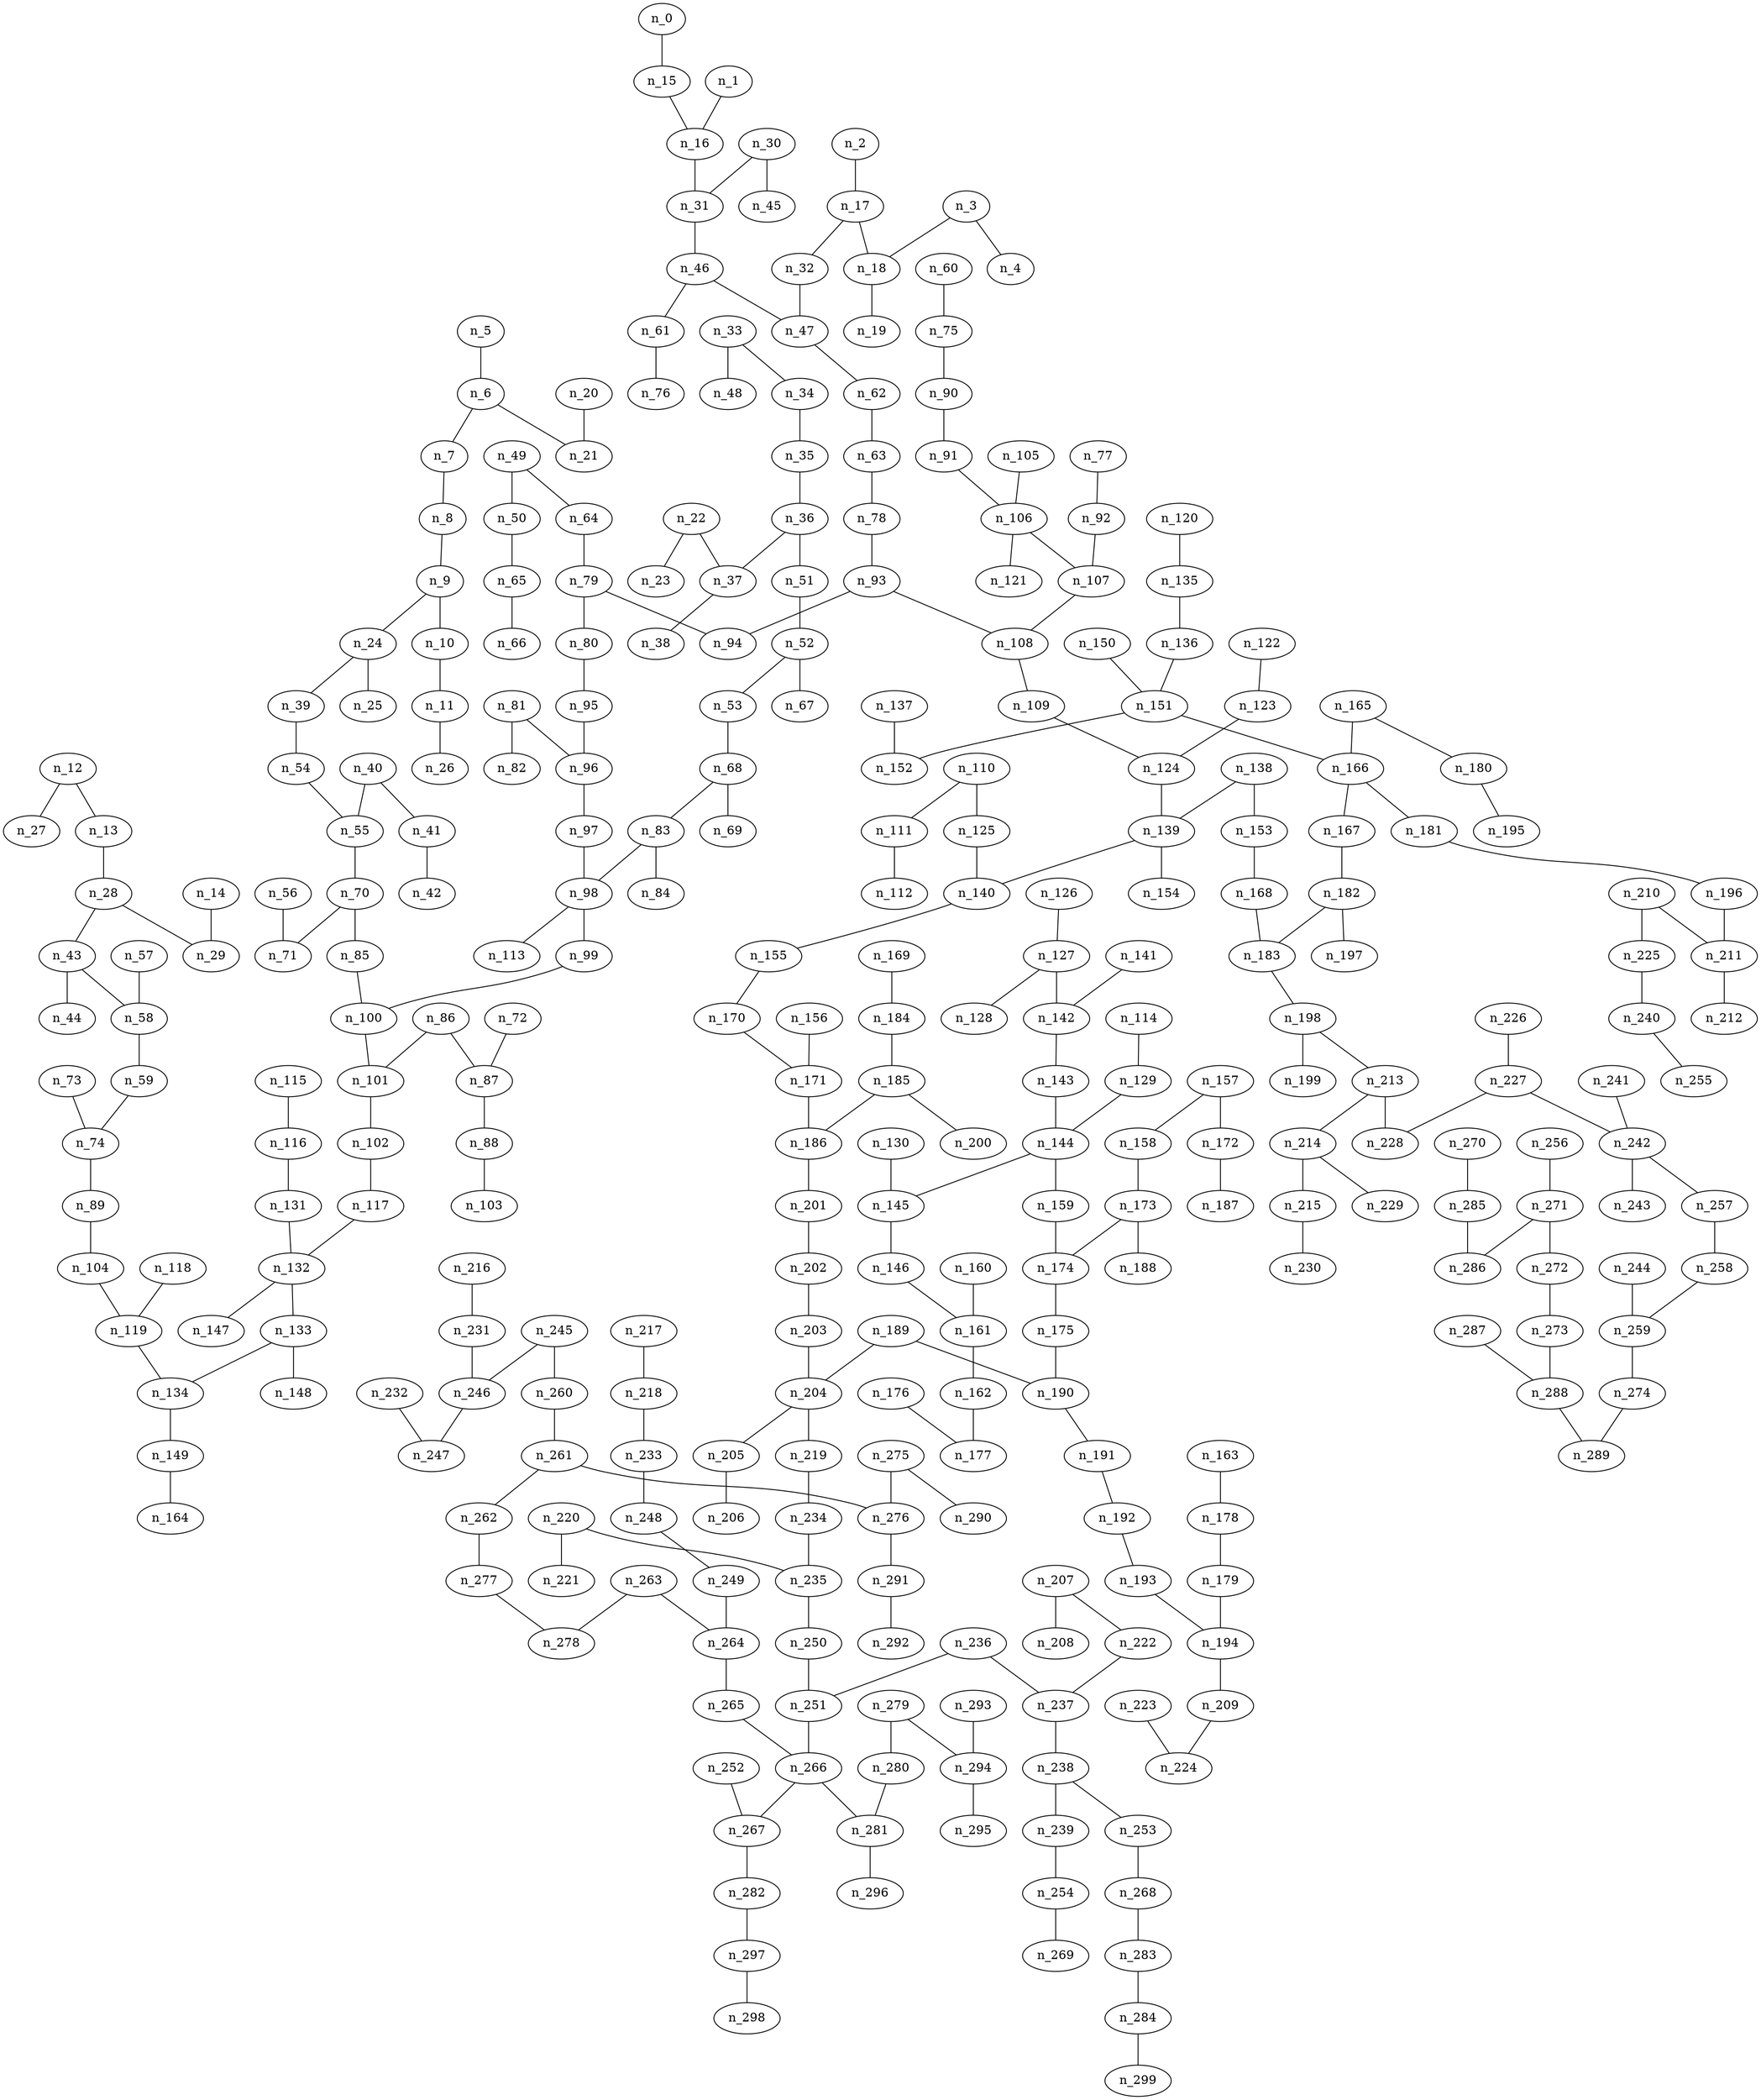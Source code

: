 graph grafoMalla_20_15_KruskalI  {
n_0;
n_1;
n_2;
n_3;
n_4;
n_5;
n_6;
n_7;
n_8;
n_9;
n_10;
n_11;
n_12;
n_13;
n_14;
n_15;
n_16;
n_17;
n_18;
n_19;
n_20;
n_21;
n_22;
n_23;
n_24;
n_25;
n_26;
n_27;
n_28;
n_29;
n_30;
n_31;
n_32;
n_33;
n_34;
n_35;
n_36;
n_37;
n_38;
n_39;
n_40;
n_41;
n_42;
n_43;
n_44;
n_45;
n_46;
n_47;
n_48;
n_49;
n_50;
n_51;
n_52;
n_53;
n_54;
n_55;
n_56;
n_57;
n_58;
n_59;
n_60;
n_61;
n_62;
n_63;
n_64;
n_65;
n_66;
n_67;
n_68;
n_69;
n_70;
n_71;
n_72;
n_73;
n_74;
n_75;
n_76;
n_77;
n_78;
n_79;
n_80;
n_81;
n_82;
n_83;
n_84;
n_85;
n_86;
n_87;
n_88;
n_89;
n_90;
n_91;
n_92;
n_93;
n_94;
n_95;
n_96;
n_97;
n_98;
n_99;
n_100;
n_101;
n_102;
n_103;
n_104;
n_105;
n_106;
n_107;
n_108;
n_109;
n_110;
n_111;
n_112;
n_113;
n_114;
n_115;
n_116;
n_117;
n_118;
n_119;
n_120;
n_121;
n_122;
n_123;
n_124;
n_125;
n_126;
n_127;
n_128;
n_129;
n_130;
n_131;
n_132;
n_133;
n_134;
n_135;
n_136;
n_137;
n_138;
n_139;
n_140;
n_141;
n_142;
n_143;
n_144;
n_145;
n_146;
n_147;
n_148;
n_149;
n_150;
n_151;
n_152;
n_153;
n_154;
n_155;
n_156;
n_157;
n_158;
n_159;
n_160;
n_161;
n_162;
n_163;
n_164;
n_165;
n_166;
n_167;
n_168;
n_169;
n_170;
n_171;
n_172;
n_173;
n_174;
n_175;
n_176;
n_177;
n_178;
n_179;
n_180;
n_181;
n_182;
n_183;
n_184;
n_185;
n_186;
n_187;
n_188;
n_189;
n_190;
n_191;
n_192;
n_193;
n_194;
n_195;
n_196;
n_197;
n_198;
n_199;
n_200;
n_201;
n_202;
n_203;
n_204;
n_205;
n_206;
n_207;
n_208;
n_209;
n_210;
n_211;
n_212;
n_213;
n_214;
n_215;
n_216;
n_217;
n_218;
n_219;
n_220;
n_221;
n_222;
n_223;
n_224;
n_225;
n_226;
n_227;
n_228;
n_229;
n_230;
n_231;
n_232;
n_233;
n_234;
n_235;
n_236;
n_237;
n_238;
n_239;
n_240;
n_241;
n_242;
n_243;
n_244;
n_245;
n_246;
n_247;
n_248;
n_249;
n_250;
n_251;
n_252;
n_253;
n_254;
n_255;
n_256;
n_257;
n_258;
n_259;
n_260;
n_261;
n_262;
n_263;
n_264;
n_265;
n_266;
n_267;
n_268;
n_269;
n_270;
n_271;
n_272;
n_273;
n_274;
n_275;
n_276;
n_277;
n_278;
n_279;
n_280;
n_281;
n_282;
n_283;
n_284;
n_285;
n_286;
n_287;
n_288;
n_289;
n_290;
n_291;
n_292;
n_293;
n_294;
n_295;
n_296;
n_297;
n_298;
n_299;
n_294 -- n_295;
n_6 -- n_7;
n_135 -- n_136;
n_137 -- n_152;
n_256 -- n_271;
n_244 -- n_259;
n_59 -- n_74;
n_41 -- n_42;
n_73 -- n_74;
n_134 -- n_149;
n_115 -- n_116;
n_133 -- n_148;
n_139 -- n_154;
n_30 -- n_45;
n_149 -- n_164;
n_240 -- n_255;
n_14 -- n_29;
n_141 -- n_142;
n_159 -- n_174;
n_190 -- n_191;
n_145 -- n_146;
n_254 -- n_269;
n_17 -- n_32;
n_161 -- n_162;
n_46 -- n_47;
n_129 -- n_144;
n_165 -- n_180;
n_174 -- n_175;
n_225 -- n_240;
n_232 -- n_247;
n_251 -- n_266;
n_6 -- n_21;
n_61 -- n_76;
n_127 -- n_128;
n_270 -- n_285;
n_119 -- n_134;
n_184 -- n_185;
n_284 -- n_299;
n_5 -- n_6;
n_24 -- n_39;
n_54 -- n_55;
n_87 -- n_88;
n_191 -- n_192;
n_70 -- n_71;
n_142 -- n_143;
n_266 -- n_267;
n_40 -- n_55;
n_156 -- n_171;
n_168 -- n_183;
n_249 -- n_264;
n_275 -- n_290;
n_10 -- n_11;
n_20 -- n_21;
n_58 -- n_59;
n_64 -- n_79;
n_186 -- n_201;
n_1 -- n_16;
n_3 -- n_4;
n_170 -- n_171;
n_179 -- n_194;
n_205 -- n_206;
n_127 -- n_142;
n_36 -- n_51;
n_99 -- n_100;
n_185 -- n_200;
n_216 -- n_231;
n_268 -- n_283;
n_52 -- n_53;
n_259 -- n_274;
n_263 -- n_278;
n_117 -- n_132;
n_264 -- n_265;
n_50 -- n_65;
n_72 -- n_87;
n_74 -- n_89;
n_139 -- n_140;
n_150 -- n_151;
n_157 -- n_158;
n_192 -- n_193;
n_207 -- n_222;
n_241 -- n_242;
n_250 -- n_251;
n_8 -- n_9;
n_138 -- n_153;
n_275 -- n_276;
n_32 -- n_47;
n_83 -- n_84;
n_88 -- n_103;
n_158 -- n_173;
n_175 -- n_190;
n_210 -- n_225;
n_227 -- n_242;
n_252 -- n_267;
n_260 -- n_261;
n_274 -- n_289;
n_293 -- n_294;
n_153 -- n_168;
n_173 -- n_188;
n_180 -- n_195;
n_198 -- n_199;
n_211 -- n_212;
n_220 -- n_221;
n_266 -- n_281;
n_276 -- n_291;
n_277 -- n_278;
n_47 -- n_62;
n_151 -- n_166;
n_157 -- n_172;
n_181 -- n_196;
n_238 -- n_253;
n_9 -- n_24;
n_182 -- n_197;
n_236 -- n_237;
n_22 -- n_37;
n_98 -- n_99;
n_143 -- n_144;
n_160 -- n_161;
n_2 -- n_17;
n_97 -- n_98;
n_108 -- n_109;
n_242 -- n_243;
n_283 -- n_284;
n_285 -- n_286;
n_53 -- n_68;
n_79 -- n_94;
n_116 -- n_131;
n_138 -- n_139;
n_176 -- n_177;
n_219 -- n_234;
n_130 -- n_145;
n_182 -- n_183;
n_155 -- n_170;
n_165 -- n_166;
n_172 -- n_187;
n_173 -- n_174;
n_267 -- n_282;
n_272 -- n_273;
n_31 -- n_46;
n_120 -- n_135;
n_136 -- n_151;
n_169 -- n_184;
n_171 -- n_186;
n_189 -- n_204;
n_215 -- n_230;
n_236 -- n_251;
n_81 -- n_82;
n_100 -- n_101;
n_183 -- n_198;
n_92 -- n_107;
n_98 -- n_113;
n_122 -- n_123;
n_166 -- n_181;
n_196 -- n_211;
n_217 -- n_218;
n_218 -- n_233;
n_220 -- n_235;
n_257 -- n_258;
n_262 -- n_277;
n_288 -- n_289;
n_297 -- n_298;
n_11 -- n_26;
n_28 -- n_43;
n_55 -- n_70;
n_109 -- n_124;
n_227 -- n_228;
n_265 -- n_266;
n_37 -- n_38;
n_118 -- n_119;
n_144 -- n_159;
n_204 -- n_219;
n_0 -- n_15;
n_24 -- n_25;
n_46 -- n_61;
n_140 -- n_155;
n_163 -- n_178;
n_204 -- n_205;
n_273 -- n_288;
n_279 -- n_294;
n_3 -- n_18;
n_34 -- n_35;
n_68 -- n_83;
n_75 -- n_90;
n_83 -- n_98;
n_101 -- n_102;
n_201 -- n_202;
n_287 -- n_288;
n_12 -- n_13;
n_22 -- n_23;
n_36 -- n_37;
n_86 -- n_87;
n_131 -- n_132;
n_202 -- n_203;
n_95 -- n_96;
n_213 -- n_228;
n_68 -- n_69;
n_110 -- n_111;
n_151 -- n_152;
n_234 -- n_235;
n_238 -- n_239;
n_49 -- n_64;
n_105 -- n_106;
n_246 -- n_247;
n_280 -- n_281;
n_198 -- n_213;
n_209 -- n_224;
n_282 -- n_297;
n_33 -- n_34;
n_56 -- n_71;
n_106 -- n_107;
n_162 -- n_177;
n_203 -- n_204;
n_222 -- n_237;
n_248 -- n_249;
n_279 -- n_280;
n_12 -- n_27;
n_17 -- n_18;
n_33 -- n_48;
n_35 -- n_36;
n_43 -- n_44;
n_52 -- n_67;
n_70 -- n_85;
n_123 -- n_124;
n_210 -- n_211;
n_49 -- n_50;
n_110 -- n_125;
n_178 -- n_179;
n_239 -- n_254;
n_16 -- n_31;
n_214 -- n_215;
n_233 -- n_248;
n_242 -- n_257;
n_15 -- n_16;
n_43 -- n_58;
n_62 -- n_63;
n_91 -- n_106;
n_144 -- n_145;
n_166 -- n_167;
n_194 -- n_209;
n_245 -- n_246;
n_253 -- n_268;
n_261 -- n_262;
n_57 -- n_58;
n_85 -- n_100;
n_104 -- n_119;
n_124 -- n_139;
n_185 -- n_186;
n_63 -- n_78;
n_189 -- n_190;
n_193 -- n_194;
n_207 -- n_208;
n_223 -- n_224;
n_231 -- n_246;
n_291 -- n_292;
n_40 -- n_41;
n_106 -- n_121;
n_132 -- n_133;
n_235 -- n_250;
n_245 -- n_260;
n_261 -- n_276;
n_271 -- n_272;
n_7 -- n_8;
n_65 -- n_66;
n_114 -- n_129;
n_237 -- n_238;
n_30 -- n_31;
n_39 -- n_54;
n_60 -- n_75;
n_80 -- n_95;
n_96 -- n_97;
n_132 -- n_147;
n_214 -- n_229;
n_51 -- n_52;
n_79 -- n_80;
n_86 -- n_101;
n_102 -- n_117;
n_167 -- n_182;
n_271 -- n_286;
n_81 -- n_96;
n_126 -- n_127;
n_281 -- n_296;
n_77 -- n_92;
n_28 -- n_29;
n_93 -- n_94;
n_125 -- n_140;
n_226 -- n_227;
n_9 -- n_10;
n_18 -- n_19;
n_89 -- n_104;
n_111 -- n_112;
n_133 -- n_134;
n_213 -- n_214;
n_258 -- n_259;
n_78 -- n_93;
n_90 -- n_91;
n_13 -- n_28;
n_93 -- n_108;
n_107 -- n_108;
n_146 -- n_161;
n_263 -- n_264;
}